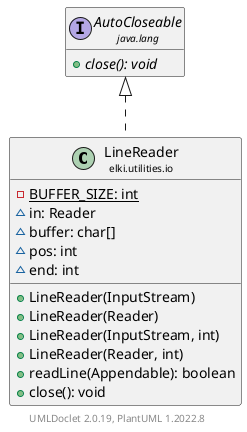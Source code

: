 @startuml
    remove .*\.(Instance|Par|Parameterizer|Factory)$
    set namespaceSeparator none
    hide empty fields
    hide empty methods

    class "<size:14>LineReader\n<size:10>elki.utilities.io" as elki.utilities.io.LineReader [[LineReader.html]] {
        {static} -BUFFER_SIZE: int
        ~in: Reader
        ~buffer: char[]
        ~pos: int
        ~end: int
        +LineReader(InputStream)
        +LineReader(Reader)
        +LineReader(InputStream, int)
        +LineReader(Reader, int)
        +readLine(Appendable): boolean
        +close(): void
    }

    interface "<size:14>AutoCloseable\n<size:10>java.lang" as java.lang.AutoCloseable {
        {abstract} +close(): void
    }

    java.lang.AutoCloseable <|.. elki.utilities.io.LineReader

    center footer UMLDoclet 2.0.19, PlantUML 1.2022.8
@enduml
